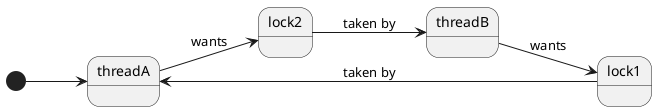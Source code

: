 @startuml
left to right direction

[*] --> threadA

threadA --> lock2 : wants

lock2 --> threadB : taken by

threadB --> lock1 : wants

lock1 --> threadA : taken by

@enduml
